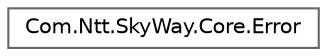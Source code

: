 digraph "クラス階層図"
{
 // LATEX_PDF_SIZE
  bgcolor="transparent";
  edge [fontname=Helvetica,fontsize=10,labelfontname=Helvetica,labelfontsize=10];
  node [fontname=Helvetica,fontsize=10,shape=box,height=0.2,width=0.4];
  rankdir="LR";
  Node0 [id="Node000000",label="Com.Ntt.SkyWay.Core.Error",height=0.2,width=0.4,color="grey40", fillcolor="white", style="filled",URL="$class_com_1_1_ntt_1_1_sky_way_1_1_core_1_1_error.html",tooltip=" "];
}

